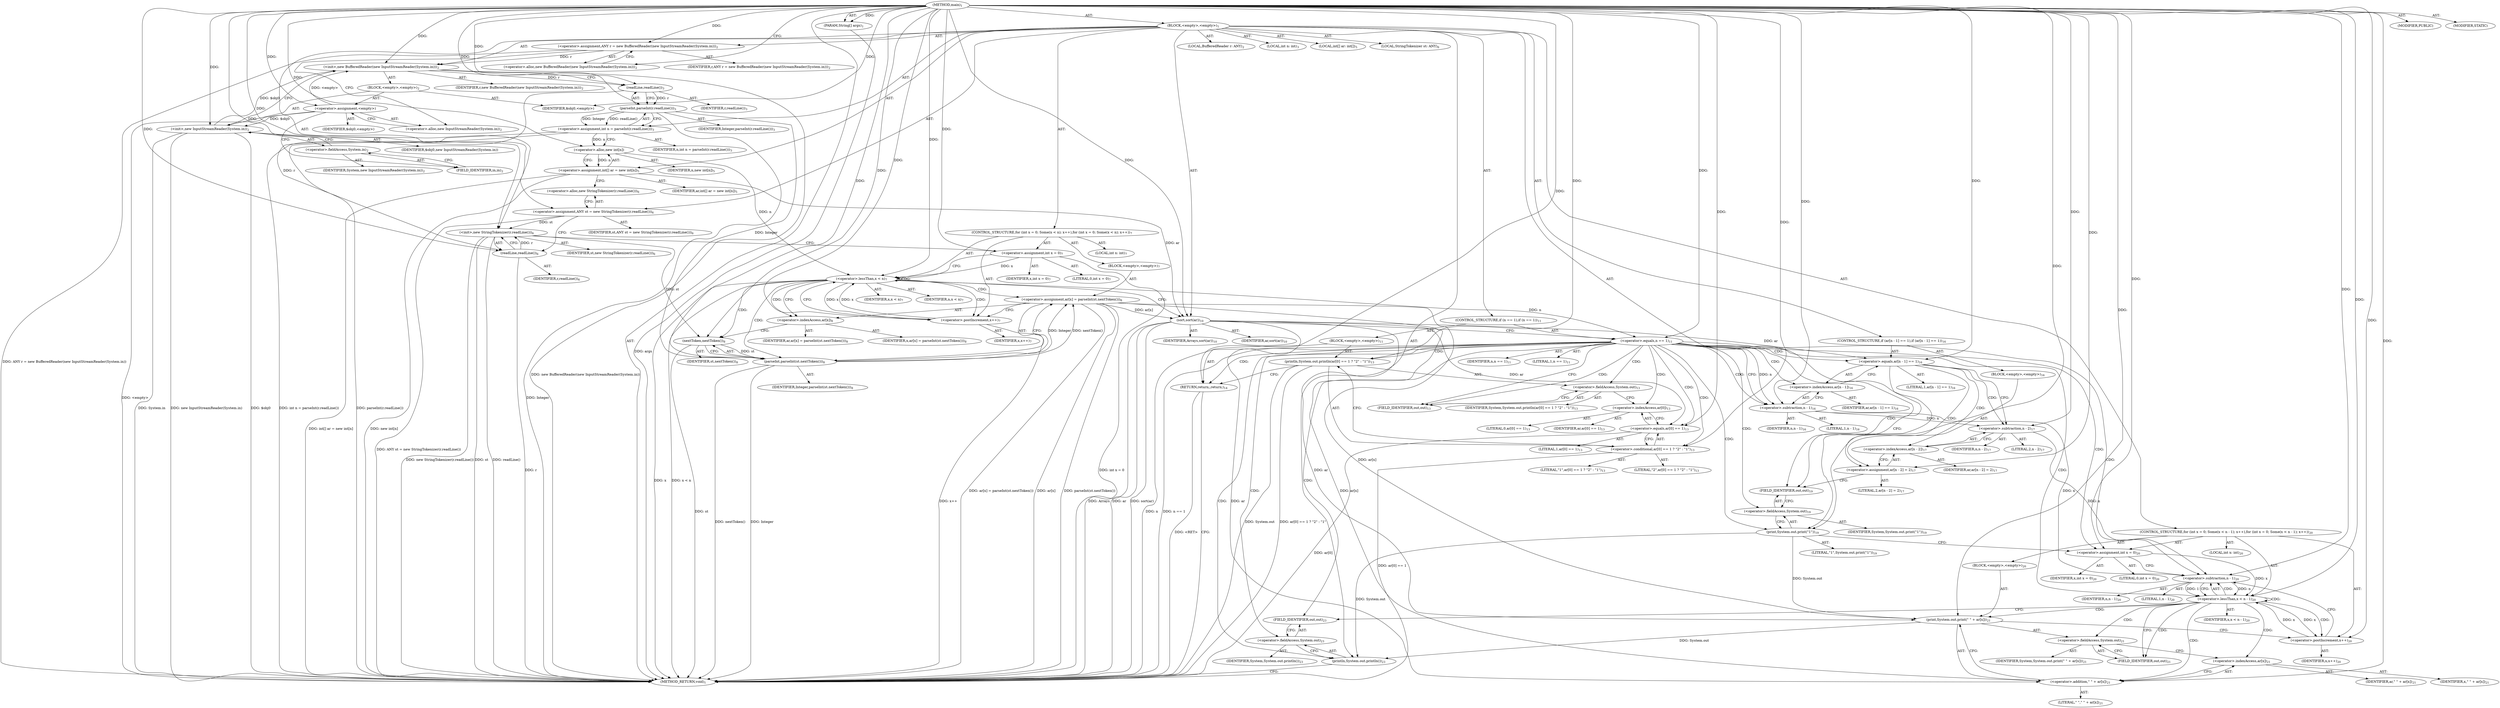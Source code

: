digraph "main" {  
"21" [label = <(METHOD,main)<SUB>1</SUB>> ]
"22" [label = <(PARAM,String[] args)<SUB>1</SUB>> ]
"23" [label = <(BLOCK,&lt;empty&gt;,&lt;empty&gt;)<SUB>1</SUB>> ]
"4" [label = <(LOCAL,BufferedReader r: ANY)<SUB>2</SUB>> ]
"24" [label = <(&lt;operator&gt;.assignment,ANY r = new BufferedReader(new InputStreamReader(System.in)))<SUB>2</SUB>> ]
"25" [label = <(IDENTIFIER,r,ANY r = new BufferedReader(new InputStreamReader(System.in)))<SUB>2</SUB>> ]
"26" [label = <(&lt;operator&gt;.alloc,new BufferedReader(new InputStreamReader(System.in)))<SUB>2</SUB>> ]
"27" [label = <(&lt;init&gt;,new BufferedReader(new InputStreamReader(System.in)))<SUB>2</SUB>> ]
"3" [label = <(IDENTIFIER,r,new BufferedReader(new InputStreamReader(System.in)))<SUB>2</SUB>> ]
"28" [label = <(BLOCK,&lt;empty&gt;,&lt;empty&gt;)<SUB>2</SUB>> ]
"29" [label = <(&lt;operator&gt;.assignment,&lt;empty&gt;)> ]
"30" [label = <(IDENTIFIER,$obj0,&lt;empty&gt;)> ]
"31" [label = <(&lt;operator&gt;.alloc,new InputStreamReader(System.in))<SUB>2</SUB>> ]
"32" [label = <(&lt;init&gt;,new InputStreamReader(System.in))<SUB>2</SUB>> ]
"33" [label = <(IDENTIFIER,$obj0,new InputStreamReader(System.in))> ]
"34" [label = <(&lt;operator&gt;.fieldAccess,System.in)<SUB>2</SUB>> ]
"35" [label = <(IDENTIFIER,System,new InputStreamReader(System.in))<SUB>2</SUB>> ]
"36" [label = <(FIELD_IDENTIFIER,in,in)<SUB>2</SUB>> ]
"37" [label = <(IDENTIFIER,$obj0,&lt;empty&gt;)> ]
"38" [label = <(LOCAL,int n: int)<SUB>3</SUB>> ]
"39" [label = <(&lt;operator&gt;.assignment,int n = parseInt(r.readLine()))<SUB>3</SUB>> ]
"40" [label = <(IDENTIFIER,n,int n = parseInt(r.readLine()))<SUB>3</SUB>> ]
"41" [label = <(parseInt,parseInt(r.readLine()))<SUB>3</SUB>> ]
"42" [label = <(IDENTIFIER,Integer,parseInt(r.readLine()))<SUB>3</SUB>> ]
"43" [label = <(readLine,readLine())<SUB>3</SUB>> ]
"44" [label = <(IDENTIFIER,r,readLine())<SUB>3</SUB>> ]
"45" [label = <(LOCAL,int[] ar: int[])<SUB>5</SUB>> ]
"46" [label = <(&lt;operator&gt;.assignment,int[] ar = new int[n])<SUB>5</SUB>> ]
"47" [label = <(IDENTIFIER,ar,int[] ar = new int[n])<SUB>5</SUB>> ]
"48" [label = <(&lt;operator&gt;.alloc,new int[n])> ]
"49" [label = <(IDENTIFIER,n,new int[n])<SUB>5</SUB>> ]
"6" [label = <(LOCAL,StringTokenizer st: ANY)<SUB>6</SUB>> ]
"50" [label = <(&lt;operator&gt;.assignment,ANY st = new StringTokenizer(r.readLine()))<SUB>6</SUB>> ]
"51" [label = <(IDENTIFIER,st,ANY st = new StringTokenizer(r.readLine()))<SUB>6</SUB>> ]
"52" [label = <(&lt;operator&gt;.alloc,new StringTokenizer(r.readLine()))<SUB>6</SUB>> ]
"53" [label = <(&lt;init&gt;,new StringTokenizer(r.readLine()))<SUB>6</SUB>> ]
"5" [label = <(IDENTIFIER,st,new StringTokenizer(r.readLine()))<SUB>6</SUB>> ]
"54" [label = <(readLine,readLine())<SUB>6</SUB>> ]
"55" [label = <(IDENTIFIER,r,readLine())<SUB>6</SUB>> ]
"56" [label = <(CONTROL_STRUCTURE,for (int x = 0; Some(x &lt; n); x++),for (int x = 0; Some(x &lt; n); x++))<SUB>7</SUB>> ]
"57" [label = <(LOCAL,int x: int)<SUB>7</SUB>> ]
"58" [label = <(&lt;operator&gt;.assignment,int x = 0)<SUB>7</SUB>> ]
"59" [label = <(IDENTIFIER,x,int x = 0)<SUB>7</SUB>> ]
"60" [label = <(LITERAL,0,int x = 0)<SUB>7</SUB>> ]
"61" [label = <(&lt;operator&gt;.lessThan,x &lt; n)<SUB>7</SUB>> ]
"62" [label = <(IDENTIFIER,x,x &lt; n)<SUB>7</SUB>> ]
"63" [label = <(IDENTIFIER,n,x &lt; n)<SUB>7</SUB>> ]
"64" [label = <(&lt;operator&gt;.postIncrement,x++)<SUB>7</SUB>> ]
"65" [label = <(IDENTIFIER,x,x++)<SUB>7</SUB>> ]
"66" [label = <(BLOCK,&lt;empty&gt;,&lt;empty&gt;)<SUB>7</SUB>> ]
"67" [label = <(&lt;operator&gt;.assignment,ar[x] = parseInt(st.nextToken()))<SUB>8</SUB>> ]
"68" [label = <(&lt;operator&gt;.indexAccess,ar[x])<SUB>8</SUB>> ]
"69" [label = <(IDENTIFIER,ar,ar[x] = parseInt(st.nextToken()))<SUB>8</SUB>> ]
"70" [label = <(IDENTIFIER,x,ar[x] = parseInt(st.nextToken()))<SUB>8</SUB>> ]
"71" [label = <(parseInt,parseInt(st.nextToken()))<SUB>8</SUB>> ]
"72" [label = <(IDENTIFIER,Integer,parseInt(st.nextToken()))<SUB>8</SUB>> ]
"73" [label = <(nextToken,nextToken())<SUB>8</SUB>> ]
"74" [label = <(IDENTIFIER,st,nextToken())<SUB>8</SUB>> ]
"75" [label = <(sort,sort(ar))<SUB>10</SUB>> ]
"76" [label = <(IDENTIFIER,Arrays,sort(ar))<SUB>10</SUB>> ]
"77" [label = <(IDENTIFIER,ar,sort(ar))<SUB>10</SUB>> ]
"78" [label = <(CONTROL_STRUCTURE,if (n == 1),if (n == 1))<SUB>11</SUB>> ]
"79" [label = <(&lt;operator&gt;.equals,n == 1)<SUB>11</SUB>> ]
"80" [label = <(IDENTIFIER,n,n == 1)<SUB>11</SUB>> ]
"81" [label = <(LITERAL,1,n == 1)<SUB>11</SUB>> ]
"82" [label = <(BLOCK,&lt;empty&gt;,&lt;empty&gt;)<SUB>11</SUB>> ]
"83" [label = <(println,System.out.println(ar[0] == 1 ? &quot;2&quot; : &quot;1&quot;))<SUB>13</SUB>> ]
"84" [label = <(&lt;operator&gt;.fieldAccess,System.out)<SUB>13</SUB>> ]
"85" [label = <(IDENTIFIER,System,System.out.println(ar[0] == 1 ? &quot;2&quot; : &quot;1&quot;))<SUB>13</SUB>> ]
"86" [label = <(FIELD_IDENTIFIER,out,out)<SUB>13</SUB>> ]
"87" [label = <(&lt;operator&gt;.conditional,ar[0] == 1 ? &quot;2&quot; : &quot;1&quot;)<SUB>13</SUB>> ]
"88" [label = <(&lt;operator&gt;.equals,ar[0] == 1)<SUB>13</SUB>> ]
"89" [label = <(&lt;operator&gt;.indexAccess,ar[0])<SUB>13</SUB>> ]
"90" [label = <(IDENTIFIER,ar,ar[0] == 1)<SUB>13</SUB>> ]
"91" [label = <(LITERAL,0,ar[0] == 1)<SUB>13</SUB>> ]
"92" [label = <(LITERAL,1,ar[0] == 1)<SUB>13</SUB>> ]
"93" [label = <(LITERAL,&quot;2&quot;,ar[0] == 1 ? &quot;2&quot; : &quot;1&quot;)<SUB>13</SUB>> ]
"94" [label = <(LITERAL,&quot;1&quot;,ar[0] == 1 ? &quot;2&quot; : &quot;1&quot;)<SUB>13</SUB>> ]
"95" [label = <(RETURN,return;,return;)<SUB>14</SUB>> ]
"96" [label = <(CONTROL_STRUCTURE,if (ar[n - 1] == 1),if (ar[n - 1] == 1))<SUB>16</SUB>> ]
"97" [label = <(&lt;operator&gt;.equals,ar[n - 1] == 1)<SUB>16</SUB>> ]
"98" [label = <(&lt;operator&gt;.indexAccess,ar[n - 1])<SUB>16</SUB>> ]
"99" [label = <(IDENTIFIER,ar,ar[n - 1] == 1)<SUB>16</SUB>> ]
"100" [label = <(&lt;operator&gt;.subtraction,n - 1)<SUB>16</SUB>> ]
"101" [label = <(IDENTIFIER,n,n - 1)<SUB>16</SUB>> ]
"102" [label = <(LITERAL,1,n - 1)<SUB>16</SUB>> ]
"103" [label = <(LITERAL,1,ar[n - 1] == 1)<SUB>16</SUB>> ]
"104" [label = <(BLOCK,&lt;empty&gt;,&lt;empty&gt;)<SUB>16</SUB>> ]
"105" [label = <(&lt;operator&gt;.assignment,ar[n - 2] = 2)<SUB>17</SUB>> ]
"106" [label = <(&lt;operator&gt;.indexAccess,ar[n - 2])<SUB>17</SUB>> ]
"107" [label = <(IDENTIFIER,ar,ar[n - 2] = 2)<SUB>17</SUB>> ]
"108" [label = <(&lt;operator&gt;.subtraction,n - 2)<SUB>17</SUB>> ]
"109" [label = <(IDENTIFIER,n,n - 2)<SUB>17</SUB>> ]
"110" [label = <(LITERAL,2,n - 2)<SUB>17</SUB>> ]
"111" [label = <(LITERAL,2,ar[n - 2] = 2)<SUB>17</SUB>> ]
"112" [label = <(print,System.out.print(&quot;1&quot;))<SUB>19</SUB>> ]
"113" [label = <(&lt;operator&gt;.fieldAccess,System.out)<SUB>19</SUB>> ]
"114" [label = <(IDENTIFIER,System,System.out.print(&quot;1&quot;))<SUB>19</SUB>> ]
"115" [label = <(FIELD_IDENTIFIER,out,out)<SUB>19</SUB>> ]
"116" [label = <(LITERAL,&quot;1&quot;,System.out.print(&quot;1&quot;))<SUB>19</SUB>> ]
"117" [label = <(CONTROL_STRUCTURE,for (int x = 0; Some(x &lt; n - 1); x++),for (int x = 0; Some(x &lt; n - 1); x++))<SUB>20</SUB>> ]
"118" [label = <(LOCAL,int x: int)<SUB>20</SUB>> ]
"119" [label = <(&lt;operator&gt;.assignment,int x = 0)<SUB>20</SUB>> ]
"120" [label = <(IDENTIFIER,x,int x = 0)<SUB>20</SUB>> ]
"121" [label = <(LITERAL,0,int x = 0)<SUB>20</SUB>> ]
"122" [label = <(&lt;operator&gt;.lessThan,x &lt; n - 1)<SUB>20</SUB>> ]
"123" [label = <(IDENTIFIER,x,x &lt; n - 1)<SUB>20</SUB>> ]
"124" [label = <(&lt;operator&gt;.subtraction,n - 1)<SUB>20</SUB>> ]
"125" [label = <(IDENTIFIER,n,n - 1)<SUB>20</SUB>> ]
"126" [label = <(LITERAL,1,n - 1)<SUB>20</SUB>> ]
"127" [label = <(&lt;operator&gt;.postIncrement,x++)<SUB>20</SUB>> ]
"128" [label = <(IDENTIFIER,x,x++)<SUB>20</SUB>> ]
"129" [label = <(BLOCK,&lt;empty&gt;,&lt;empty&gt;)<SUB>20</SUB>> ]
"130" [label = <(print,System.out.print(&quot; &quot; + ar[x]))<SUB>21</SUB>> ]
"131" [label = <(&lt;operator&gt;.fieldAccess,System.out)<SUB>21</SUB>> ]
"132" [label = <(IDENTIFIER,System,System.out.print(&quot; &quot; + ar[x]))<SUB>21</SUB>> ]
"133" [label = <(FIELD_IDENTIFIER,out,out)<SUB>21</SUB>> ]
"134" [label = <(&lt;operator&gt;.addition,&quot; &quot; + ar[x])<SUB>21</SUB>> ]
"135" [label = <(LITERAL,&quot; &quot;,&quot; &quot; + ar[x])<SUB>21</SUB>> ]
"136" [label = <(&lt;operator&gt;.indexAccess,ar[x])<SUB>21</SUB>> ]
"137" [label = <(IDENTIFIER,ar,&quot; &quot; + ar[x])<SUB>21</SUB>> ]
"138" [label = <(IDENTIFIER,x,&quot; &quot; + ar[x])<SUB>21</SUB>> ]
"139" [label = <(println,System.out.println())<SUB>23</SUB>> ]
"140" [label = <(&lt;operator&gt;.fieldAccess,System.out)<SUB>23</SUB>> ]
"141" [label = <(IDENTIFIER,System,System.out.println())<SUB>23</SUB>> ]
"142" [label = <(FIELD_IDENTIFIER,out,out)<SUB>23</SUB>> ]
"143" [label = <(MODIFIER,PUBLIC)> ]
"144" [label = <(MODIFIER,STATIC)> ]
"145" [label = <(METHOD_RETURN,void)<SUB>1</SUB>> ]
  "21" -> "22"  [ label = "AST: "] 
  "21" -> "23"  [ label = "AST: "] 
  "21" -> "143"  [ label = "AST: "] 
  "21" -> "144"  [ label = "AST: "] 
  "21" -> "145"  [ label = "AST: "] 
  "23" -> "4"  [ label = "AST: "] 
  "23" -> "24"  [ label = "AST: "] 
  "23" -> "27"  [ label = "AST: "] 
  "23" -> "38"  [ label = "AST: "] 
  "23" -> "39"  [ label = "AST: "] 
  "23" -> "45"  [ label = "AST: "] 
  "23" -> "46"  [ label = "AST: "] 
  "23" -> "6"  [ label = "AST: "] 
  "23" -> "50"  [ label = "AST: "] 
  "23" -> "53"  [ label = "AST: "] 
  "23" -> "56"  [ label = "AST: "] 
  "23" -> "75"  [ label = "AST: "] 
  "23" -> "78"  [ label = "AST: "] 
  "23" -> "96"  [ label = "AST: "] 
  "23" -> "112"  [ label = "AST: "] 
  "23" -> "117"  [ label = "AST: "] 
  "23" -> "139"  [ label = "AST: "] 
  "24" -> "25"  [ label = "AST: "] 
  "24" -> "26"  [ label = "AST: "] 
  "27" -> "3"  [ label = "AST: "] 
  "27" -> "28"  [ label = "AST: "] 
  "28" -> "29"  [ label = "AST: "] 
  "28" -> "32"  [ label = "AST: "] 
  "28" -> "37"  [ label = "AST: "] 
  "29" -> "30"  [ label = "AST: "] 
  "29" -> "31"  [ label = "AST: "] 
  "32" -> "33"  [ label = "AST: "] 
  "32" -> "34"  [ label = "AST: "] 
  "34" -> "35"  [ label = "AST: "] 
  "34" -> "36"  [ label = "AST: "] 
  "39" -> "40"  [ label = "AST: "] 
  "39" -> "41"  [ label = "AST: "] 
  "41" -> "42"  [ label = "AST: "] 
  "41" -> "43"  [ label = "AST: "] 
  "43" -> "44"  [ label = "AST: "] 
  "46" -> "47"  [ label = "AST: "] 
  "46" -> "48"  [ label = "AST: "] 
  "48" -> "49"  [ label = "AST: "] 
  "50" -> "51"  [ label = "AST: "] 
  "50" -> "52"  [ label = "AST: "] 
  "53" -> "5"  [ label = "AST: "] 
  "53" -> "54"  [ label = "AST: "] 
  "54" -> "55"  [ label = "AST: "] 
  "56" -> "57"  [ label = "AST: "] 
  "56" -> "58"  [ label = "AST: "] 
  "56" -> "61"  [ label = "AST: "] 
  "56" -> "64"  [ label = "AST: "] 
  "56" -> "66"  [ label = "AST: "] 
  "58" -> "59"  [ label = "AST: "] 
  "58" -> "60"  [ label = "AST: "] 
  "61" -> "62"  [ label = "AST: "] 
  "61" -> "63"  [ label = "AST: "] 
  "64" -> "65"  [ label = "AST: "] 
  "66" -> "67"  [ label = "AST: "] 
  "67" -> "68"  [ label = "AST: "] 
  "67" -> "71"  [ label = "AST: "] 
  "68" -> "69"  [ label = "AST: "] 
  "68" -> "70"  [ label = "AST: "] 
  "71" -> "72"  [ label = "AST: "] 
  "71" -> "73"  [ label = "AST: "] 
  "73" -> "74"  [ label = "AST: "] 
  "75" -> "76"  [ label = "AST: "] 
  "75" -> "77"  [ label = "AST: "] 
  "78" -> "79"  [ label = "AST: "] 
  "78" -> "82"  [ label = "AST: "] 
  "79" -> "80"  [ label = "AST: "] 
  "79" -> "81"  [ label = "AST: "] 
  "82" -> "83"  [ label = "AST: "] 
  "82" -> "95"  [ label = "AST: "] 
  "83" -> "84"  [ label = "AST: "] 
  "83" -> "87"  [ label = "AST: "] 
  "84" -> "85"  [ label = "AST: "] 
  "84" -> "86"  [ label = "AST: "] 
  "87" -> "88"  [ label = "AST: "] 
  "87" -> "93"  [ label = "AST: "] 
  "87" -> "94"  [ label = "AST: "] 
  "88" -> "89"  [ label = "AST: "] 
  "88" -> "92"  [ label = "AST: "] 
  "89" -> "90"  [ label = "AST: "] 
  "89" -> "91"  [ label = "AST: "] 
  "96" -> "97"  [ label = "AST: "] 
  "96" -> "104"  [ label = "AST: "] 
  "97" -> "98"  [ label = "AST: "] 
  "97" -> "103"  [ label = "AST: "] 
  "98" -> "99"  [ label = "AST: "] 
  "98" -> "100"  [ label = "AST: "] 
  "100" -> "101"  [ label = "AST: "] 
  "100" -> "102"  [ label = "AST: "] 
  "104" -> "105"  [ label = "AST: "] 
  "105" -> "106"  [ label = "AST: "] 
  "105" -> "111"  [ label = "AST: "] 
  "106" -> "107"  [ label = "AST: "] 
  "106" -> "108"  [ label = "AST: "] 
  "108" -> "109"  [ label = "AST: "] 
  "108" -> "110"  [ label = "AST: "] 
  "112" -> "113"  [ label = "AST: "] 
  "112" -> "116"  [ label = "AST: "] 
  "113" -> "114"  [ label = "AST: "] 
  "113" -> "115"  [ label = "AST: "] 
  "117" -> "118"  [ label = "AST: "] 
  "117" -> "119"  [ label = "AST: "] 
  "117" -> "122"  [ label = "AST: "] 
  "117" -> "127"  [ label = "AST: "] 
  "117" -> "129"  [ label = "AST: "] 
  "119" -> "120"  [ label = "AST: "] 
  "119" -> "121"  [ label = "AST: "] 
  "122" -> "123"  [ label = "AST: "] 
  "122" -> "124"  [ label = "AST: "] 
  "124" -> "125"  [ label = "AST: "] 
  "124" -> "126"  [ label = "AST: "] 
  "127" -> "128"  [ label = "AST: "] 
  "129" -> "130"  [ label = "AST: "] 
  "130" -> "131"  [ label = "AST: "] 
  "130" -> "134"  [ label = "AST: "] 
  "131" -> "132"  [ label = "AST: "] 
  "131" -> "133"  [ label = "AST: "] 
  "134" -> "135"  [ label = "AST: "] 
  "134" -> "136"  [ label = "AST: "] 
  "136" -> "137"  [ label = "AST: "] 
  "136" -> "138"  [ label = "AST: "] 
  "139" -> "140"  [ label = "AST: "] 
  "140" -> "141"  [ label = "AST: "] 
  "140" -> "142"  [ label = "AST: "] 
  "24" -> "31"  [ label = "CFG: "] 
  "27" -> "43"  [ label = "CFG: "] 
  "39" -> "48"  [ label = "CFG: "] 
  "46" -> "52"  [ label = "CFG: "] 
  "50" -> "54"  [ label = "CFG: "] 
  "53" -> "58"  [ label = "CFG: "] 
  "75" -> "79"  [ label = "CFG: "] 
  "112" -> "119"  [ label = "CFG: "] 
  "139" -> "145"  [ label = "CFG: "] 
  "26" -> "24"  [ label = "CFG: "] 
  "41" -> "39"  [ label = "CFG: "] 
  "48" -> "46"  [ label = "CFG: "] 
  "52" -> "50"  [ label = "CFG: "] 
  "54" -> "53"  [ label = "CFG: "] 
  "58" -> "61"  [ label = "CFG: "] 
  "61" -> "68"  [ label = "CFG: "] 
  "61" -> "75"  [ label = "CFG: "] 
  "64" -> "61"  [ label = "CFG: "] 
  "79" -> "86"  [ label = "CFG: "] 
  "79" -> "100"  [ label = "CFG: "] 
  "97" -> "108"  [ label = "CFG: "] 
  "97" -> "115"  [ label = "CFG: "] 
  "113" -> "112"  [ label = "CFG: "] 
  "119" -> "124"  [ label = "CFG: "] 
  "122" -> "133"  [ label = "CFG: "] 
  "122" -> "142"  [ label = "CFG: "] 
  "127" -> "124"  [ label = "CFG: "] 
  "140" -> "139"  [ label = "CFG: "] 
  "29" -> "36"  [ label = "CFG: "] 
  "32" -> "27"  [ label = "CFG: "] 
  "43" -> "41"  [ label = "CFG: "] 
  "67" -> "64"  [ label = "CFG: "] 
  "83" -> "95"  [ label = "CFG: "] 
  "95" -> "145"  [ label = "CFG: "] 
  "98" -> "97"  [ label = "CFG: "] 
  "105" -> "115"  [ label = "CFG: "] 
  "115" -> "113"  [ label = "CFG: "] 
  "124" -> "122"  [ label = "CFG: "] 
  "130" -> "127"  [ label = "CFG: "] 
  "142" -> "140"  [ label = "CFG: "] 
  "31" -> "29"  [ label = "CFG: "] 
  "34" -> "32"  [ label = "CFG: "] 
  "68" -> "73"  [ label = "CFG: "] 
  "71" -> "67"  [ label = "CFG: "] 
  "84" -> "89"  [ label = "CFG: "] 
  "87" -> "83"  [ label = "CFG: "] 
  "100" -> "98"  [ label = "CFG: "] 
  "106" -> "105"  [ label = "CFG: "] 
  "131" -> "136"  [ label = "CFG: "] 
  "134" -> "130"  [ label = "CFG: "] 
  "36" -> "34"  [ label = "CFG: "] 
  "73" -> "71"  [ label = "CFG: "] 
  "86" -> "84"  [ label = "CFG: "] 
  "88" -> "87"  [ label = "CFG: "] 
  "108" -> "106"  [ label = "CFG: "] 
  "133" -> "131"  [ label = "CFG: "] 
  "136" -> "134"  [ label = "CFG: "] 
  "89" -> "88"  [ label = "CFG: "] 
  "21" -> "26"  [ label = "CFG: "] 
  "95" -> "145"  [ label = "DDG: &lt;RET&gt;"] 
  "22" -> "145"  [ label = "DDG: args"] 
  "24" -> "145"  [ label = "DDG: ANY r = new BufferedReader(new InputStreamReader(System.in))"] 
  "29" -> "145"  [ label = "DDG: &lt;empty&gt;"] 
  "32" -> "145"  [ label = "DDG: $obj0"] 
  "32" -> "145"  [ label = "DDG: System.in"] 
  "32" -> "145"  [ label = "DDG: new InputStreamReader(System.in)"] 
  "27" -> "145"  [ label = "DDG: new BufferedReader(new InputStreamReader(System.in))"] 
  "41" -> "145"  [ label = "DDG: Integer"] 
  "39" -> "145"  [ label = "DDG: parseInt(r.readLine())"] 
  "39" -> "145"  [ label = "DDG: int n = parseInt(r.readLine())"] 
  "46" -> "145"  [ label = "DDG: new int[n]"] 
  "46" -> "145"  [ label = "DDG: int[] ar = new int[n]"] 
  "50" -> "145"  [ label = "DDG: ANY st = new StringTokenizer(r.readLine())"] 
  "53" -> "145"  [ label = "DDG: st"] 
  "54" -> "145"  [ label = "DDG: r"] 
  "53" -> "145"  [ label = "DDG: readLine()"] 
  "53" -> "145"  [ label = "DDG: new StringTokenizer(r.readLine())"] 
  "58" -> "145"  [ label = "DDG: int x = 0"] 
  "61" -> "145"  [ label = "DDG: x"] 
  "61" -> "145"  [ label = "DDG: x &lt; n"] 
  "75" -> "145"  [ label = "DDG: ar"] 
  "75" -> "145"  [ label = "DDG: sort(ar)"] 
  "79" -> "145"  [ label = "DDG: n"] 
  "79" -> "145"  [ label = "DDG: n == 1"] 
  "83" -> "145"  [ label = "DDG: System.out"] 
  "88" -> "145"  [ label = "DDG: ar[0]"] 
  "87" -> "145"  [ label = "DDG: ar[0] == 1"] 
  "83" -> "145"  [ label = "DDG: ar[0] == 1 ? &quot;2&quot; : &quot;1&quot;"] 
  "67" -> "145"  [ label = "DDG: ar[x]"] 
  "71" -> "145"  [ label = "DDG: Integer"] 
  "73" -> "145"  [ label = "DDG: st"] 
  "71" -> "145"  [ label = "DDG: nextToken()"] 
  "67" -> "145"  [ label = "DDG: parseInt(st.nextToken())"] 
  "67" -> "145"  [ label = "DDG: ar[x] = parseInt(st.nextToken())"] 
  "64" -> "145"  [ label = "DDG: x++"] 
  "75" -> "145"  [ label = "DDG: Arrays"] 
  "21" -> "22"  [ label = "DDG: "] 
  "21" -> "24"  [ label = "DDG: "] 
  "41" -> "39"  [ label = "DDG: Integer"] 
  "41" -> "39"  [ label = "DDG: readLine()"] 
  "48" -> "46"  [ label = "DDG: n"] 
  "21" -> "50"  [ label = "DDG: "] 
  "24" -> "27"  [ label = "DDG: r"] 
  "21" -> "27"  [ label = "DDG: "] 
  "29" -> "27"  [ label = "DDG: &lt;empty&gt;"] 
  "32" -> "27"  [ label = "DDG: $obj0"] 
  "50" -> "53"  [ label = "DDG: st"] 
  "21" -> "53"  [ label = "DDG: "] 
  "54" -> "53"  [ label = "DDG: r"] 
  "21" -> "58"  [ label = "DDG: "] 
  "21" -> "75"  [ label = "DDG: "] 
  "46" -> "75"  [ label = "DDG: ar"] 
  "67" -> "75"  [ label = "DDG: ar[x]"] 
  "21" -> "112"  [ label = "DDG: "] 
  "21" -> "119"  [ label = "DDG: "] 
  "112" -> "139"  [ label = "DDG: System.out"] 
  "130" -> "139"  [ label = "DDG: System.out"] 
  "21" -> "29"  [ label = "DDG: "] 
  "21" -> "37"  [ label = "DDG: "] 
  "21" -> "41"  [ label = "DDG: "] 
  "43" -> "41"  [ label = "DDG: r"] 
  "39" -> "48"  [ label = "DDG: n"] 
  "21" -> "48"  [ label = "DDG: "] 
  "43" -> "54"  [ label = "DDG: r"] 
  "21" -> "54"  [ label = "DDG: "] 
  "58" -> "61"  [ label = "DDG: x"] 
  "64" -> "61"  [ label = "DDG: x"] 
  "21" -> "61"  [ label = "DDG: "] 
  "48" -> "61"  [ label = "DDG: n"] 
  "61" -> "64"  [ label = "DDG: x"] 
  "21" -> "64"  [ label = "DDG: "] 
  "71" -> "67"  [ label = "DDG: Integer"] 
  "71" -> "67"  [ label = "DDG: nextToken()"] 
  "61" -> "79"  [ label = "DDG: n"] 
  "21" -> "79"  [ label = "DDG: "] 
  "21" -> "95"  [ label = "DDG: "] 
  "75" -> "97"  [ label = "DDG: ar"] 
  "21" -> "97"  [ label = "DDG: "] 
  "21" -> "105"  [ label = "DDG: "] 
  "119" -> "122"  [ label = "DDG: x"] 
  "127" -> "122"  [ label = "DDG: x"] 
  "21" -> "122"  [ label = "DDG: "] 
  "124" -> "122"  [ label = "DDG: n"] 
  "124" -> "122"  [ label = "DDG: 1"] 
  "122" -> "127"  [ label = "DDG: x"] 
  "21" -> "127"  [ label = "DDG: "] 
  "29" -> "32"  [ label = "DDG: $obj0"] 
  "21" -> "32"  [ label = "DDG: "] 
  "27" -> "43"  [ label = "DDG: r"] 
  "21" -> "43"  [ label = "DDG: "] 
  "21" -> "83"  [ label = "DDG: "] 
  "100" -> "124"  [ label = "DDG: n"] 
  "108" -> "124"  [ label = "DDG: n"] 
  "21" -> "124"  [ label = "DDG: "] 
  "112" -> "130"  [ label = "DDG: System.out"] 
  "21" -> "130"  [ label = "DDG: "] 
  "75" -> "130"  [ label = "DDG: ar"] 
  "67" -> "130"  [ label = "DDG: ar[x]"] 
  "41" -> "71"  [ label = "DDG: Integer"] 
  "21" -> "71"  [ label = "DDG: "] 
  "73" -> "71"  [ label = "DDG: st"] 
  "21" -> "87"  [ label = "DDG: "] 
  "79" -> "100"  [ label = "DDG: n"] 
  "21" -> "100"  [ label = "DDG: "] 
  "21" -> "134"  [ label = "DDG: "] 
  "75" -> "134"  [ label = "DDG: ar"] 
  "67" -> "134"  [ label = "DDG: ar[x]"] 
  "53" -> "73"  [ label = "DDG: st"] 
  "21" -> "73"  [ label = "DDG: "] 
  "75" -> "88"  [ label = "DDG: ar"] 
  "21" -> "88"  [ label = "DDG: "] 
  "100" -> "108"  [ label = "DDG: n"] 
  "21" -> "108"  [ label = "DDG: "] 
  "61" -> "68"  [ label = "CDG: "] 
  "61" -> "73"  [ label = "CDG: "] 
  "61" -> "64"  [ label = "CDG: "] 
  "61" -> "67"  [ label = "CDG: "] 
  "61" -> "61"  [ label = "CDG: "] 
  "61" -> "71"  [ label = "CDG: "] 
  "79" -> "115"  [ label = "CDG: "] 
  "79" -> "89"  [ label = "CDG: "] 
  "79" -> "98"  [ label = "CDG: "] 
  "79" -> "113"  [ label = "CDG: "] 
  "79" -> "122"  [ label = "CDG: "] 
  "79" -> "84"  [ label = "CDG: "] 
  "79" -> "142"  [ label = "CDG: "] 
  "79" -> "119"  [ label = "CDG: "] 
  "79" -> "95"  [ label = "CDG: "] 
  "79" -> "87"  [ label = "CDG: "] 
  "79" -> "97"  [ label = "CDG: "] 
  "79" -> "112"  [ label = "CDG: "] 
  "79" -> "140"  [ label = "CDG: "] 
  "79" -> "83"  [ label = "CDG: "] 
  "79" -> "100"  [ label = "CDG: "] 
  "79" -> "88"  [ label = "CDG: "] 
  "79" -> "139"  [ label = "CDG: "] 
  "79" -> "124"  [ label = "CDG: "] 
  "79" -> "86"  [ label = "CDG: "] 
  "97" -> "106"  [ label = "CDG: "] 
  "97" -> "105"  [ label = "CDG: "] 
  "97" -> "108"  [ label = "CDG: "] 
  "122" -> "136"  [ label = "CDG: "] 
  "122" -> "122"  [ label = "CDG: "] 
  "122" -> "131"  [ label = "CDG: "] 
  "122" -> "134"  [ label = "CDG: "] 
  "122" -> "130"  [ label = "CDG: "] 
  "122" -> "127"  [ label = "CDG: "] 
  "122" -> "124"  [ label = "CDG: "] 
  "122" -> "133"  [ label = "CDG: "] 
}
